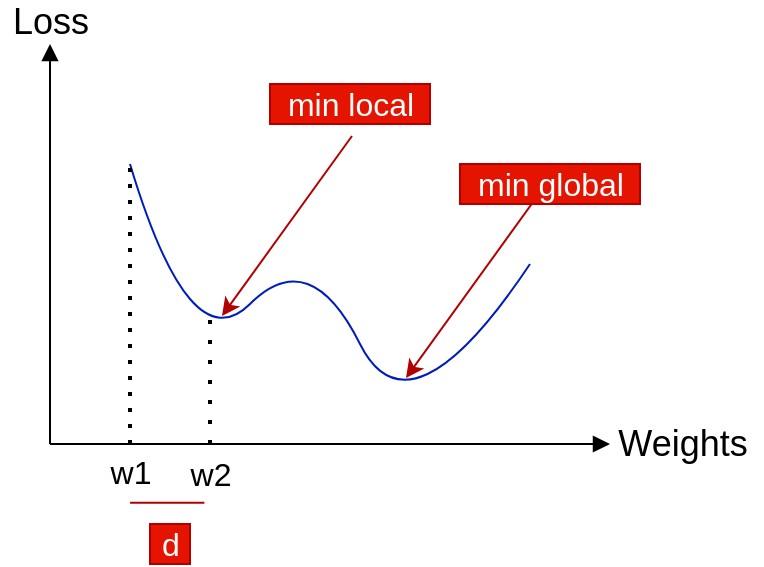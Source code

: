 <mxfile version="20.0.1" type="github">
  <diagram id="dgf8tfMFdL7_FTugXcWD" name="Page-1">
    <mxGraphModel dx="1588" dy="928" grid="1" gridSize="10" guides="1" tooltips="1" connect="1" arrows="1" fold="1" page="1" pageScale="1" pageWidth="850" pageHeight="1100" math="0" shadow="0">
      <root>
        <mxCell id="0" />
        <mxCell id="1" parent="0" />
        <mxCell id="0312zQ26vdPn775SGtLt-1" value="" style="endArrow=block;html=1;rounded=0;endFill=1;" edge="1" parent="1">
          <mxGeometry width="50" height="50" relative="1" as="geometry">
            <mxPoint x="280" y="280" as="sourcePoint" />
            <mxPoint x="280" y="80" as="targetPoint" />
          </mxGeometry>
        </mxCell>
        <mxCell id="0312zQ26vdPn775SGtLt-2" value="" style="endArrow=block;html=1;rounded=0;endFill=1;" edge="1" parent="1">
          <mxGeometry width="50" height="50" relative="1" as="geometry">
            <mxPoint x="280" y="280" as="sourcePoint" />
            <mxPoint x="560" y="280" as="targetPoint" />
          </mxGeometry>
        </mxCell>
        <mxCell id="0312zQ26vdPn775SGtLt-3" value="&lt;font style=&quot;font-size: 18px;&quot;&gt;Loss&lt;/font&gt;" style="text;html=1;align=center;verticalAlign=middle;resizable=0;points=[];autosize=1;strokeColor=none;fillColor=none;" vertex="1" parent="1">
          <mxGeometry x="255" y="59" width="50" height="20" as="geometry" />
        </mxCell>
        <mxCell id="0312zQ26vdPn775SGtLt-4" value="" style="curved=1;endArrow=none;html=1;rounded=0;fontSize=18;endFill=0;fillColor=#0050ef;strokeColor=#001DBC;" edge="1" parent="1">
          <mxGeometry width="50" height="50" relative="1" as="geometry">
            <mxPoint x="320" y="140" as="sourcePoint" />
            <mxPoint x="520" y="190" as="targetPoint" />
            <Array as="points">
              <mxPoint x="350" y="240" />
              <mxPoint x="410" y="180" />
              <mxPoint x="460" y="280" />
            </Array>
          </mxGeometry>
        </mxCell>
        <mxCell id="0312zQ26vdPn775SGtLt-5" value="&lt;font style=&quot;font-size: 18px;&quot;&gt;Weights&lt;/font&gt;" style="text;html=1;align=center;verticalAlign=middle;resizable=0;points=[];autosize=1;strokeColor=none;fillColor=none;" vertex="1" parent="1">
          <mxGeometry x="556" y="270" width="80" height="20" as="geometry" />
        </mxCell>
        <mxCell id="0312zQ26vdPn775SGtLt-6" value="" style="endArrow=none;dashed=1;html=1;dashPattern=1 3;strokeWidth=2;rounded=0;fontSize=18;" edge="1" parent="1">
          <mxGeometry width="50" height="50" relative="1" as="geometry">
            <mxPoint x="320" y="280" as="sourcePoint" />
            <mxPoint x="320" y="140" as="targetPoint" />
          </mxGeometry>
        </mxCell>
        <mxCell id="0312zQ26vdPn775SGtLt-7" value="" style="endArrow=none;dashed=1;html=1;dashPattern=1 4;strokeWidth=2;rounded=0;fontSize=18;" edge="1" parent="1">
          <mxGeometry width="50" height="50" relative="1" as="geometry">
            <mxPoint x="360" y="280" as="sourcePoint" />
            <mxPoint x="360" y="210" as="targetPoint" />
          </mxGeometry>
        </mxCell>
        <mxCell id="0312zQ26vdPn775SGtLt-8" value="&lt;font style=&quot;font-size: 16px;&quot;&gt;w1&lt;/font&gt;" style="text;html=1;align=center;verticalAlign=middle;resizable=0;points=[];autosize=1;strokeColor=none;fillColor=none;fontSize=18;" vertex="1" parent="1">
          <mxGeometry x="300" y="279" width="40" height="30" as="geometry" />
        </mxCell>
        <mxCell id="0312zQ26vdPn775SGtLt-9" value="&lt;font style=&quot;font-size: 16px;&quot;&gt;w2&lt;/font&gt;" style="text;html=1;align=center;verticalAlign=middle;resizable=0;points=[];autosize=1;strokeColor=none;fillColor=none;fontSize=18;" vertex="1" parent="1">
          <mxGeometry x="340" y="280" width="40" height="30" as="geometry" />
        </mxCell>
        <mxCell id="0312zQ26vdPn775SGtLt-12" value="" style="endArrow=classic;html=1;rounded=0;fontSize=16;fillColor=#e51400;strokeColor=#B20000;" edge="1" parent="1">
          <mxGeometry width="50" height="50" relative="1" as="geometry">
            <mxPoint x="431" y="126" as="sourcePoint" />
            <mxPoint x="366" y="216" as="targetPoint" />
          </mxGeometry>
        </mxCell>
        <mxCell id="0312zQ26vdPn775SGtLt-13" value="" style="endArrow=classic;html=1;rounded=0;fontSize=16;fillColor=#e51400;strokeColor=#B20000;" edge="1" parent="1">
          <mxGeometry width="50" height="50" relative="1" as="geometry">
            <mxPoint x="523" y="157" as="sourcePoint" />
            <mxPoint x="458" y="247" as="targetPoint" />
          </mxGeometry>
        </mxCell>
        <mxCell id="0312zQ26vdPn775SGtLt-14" value="min local" style="text;html=1;align=center;verticalAlign=middle;resizable=0;points=[];autosize=1;strokeColor=#B20000;fillColor=#e51400;fontSize=16;fontColor=#ffffff;" vertex="1" parent="1">
          <mxGeometry x="390" y="100" width="80" height="20" as="geometry" />
        </mxCell>
        <mxCell id="0312zQ26vdPn775SGtLt-15" value="min global" style="text;html=1;align=center;verticalAlign=middle;resizable=0;points=[];autosize=1;strokeColor=#B20000;fillColor=#e51400;fontSize=16;fontColor=#ffffff;" vertex="1" parent="1">
          <mxGeometry x="485" y="140" width="90" height="20" as="geometry" />
        </mxCell>
        <mxCell id="0312zQ26vdPn775SGtLt-16" value="d" style="text;html=1;align=center;verticalAlign=middle;resizable=0;points=[];autosize=1;strokeColor=#B20000;fillColor=#e51400;fontSize=16;fontColor=#ffffff;" vertex="1" parent="1">
          <mxGeometry x="330" y="320" width="20" height="20" as="geometry" />
        </mxCell>
        <mxCell id="0312zQ26vdPn775SGtLt-17" value="" style="endArrow=none;html=1;rounded=0;fontSize=16;exitX=0.501;exitY=1.014;exitDx=0;exitDy=0;exitPerimeter=0;entryX=0.43;entryY=0.978;entryDx=0;entryDy=0;entryPerimeter=0;fillColor=#e51400;strokeColor=#B20000;" edge="1" parent="1" source="0312zQ26vdPn775SGtLt-8" target="0312zQ26vdPn775SGtLt-9">
          <mxGeometry width="50" height="50" relative="1" as="geometry">
            <mxPoint x="380" y="260" as="sourcePoint" />
            <mxPoint x="430" y="210" as="targetPoint" />
          </mxGeometry>
        </mxCell>
      </root>
    </mxGraphModel>
  </diagram>
</mxfile>
